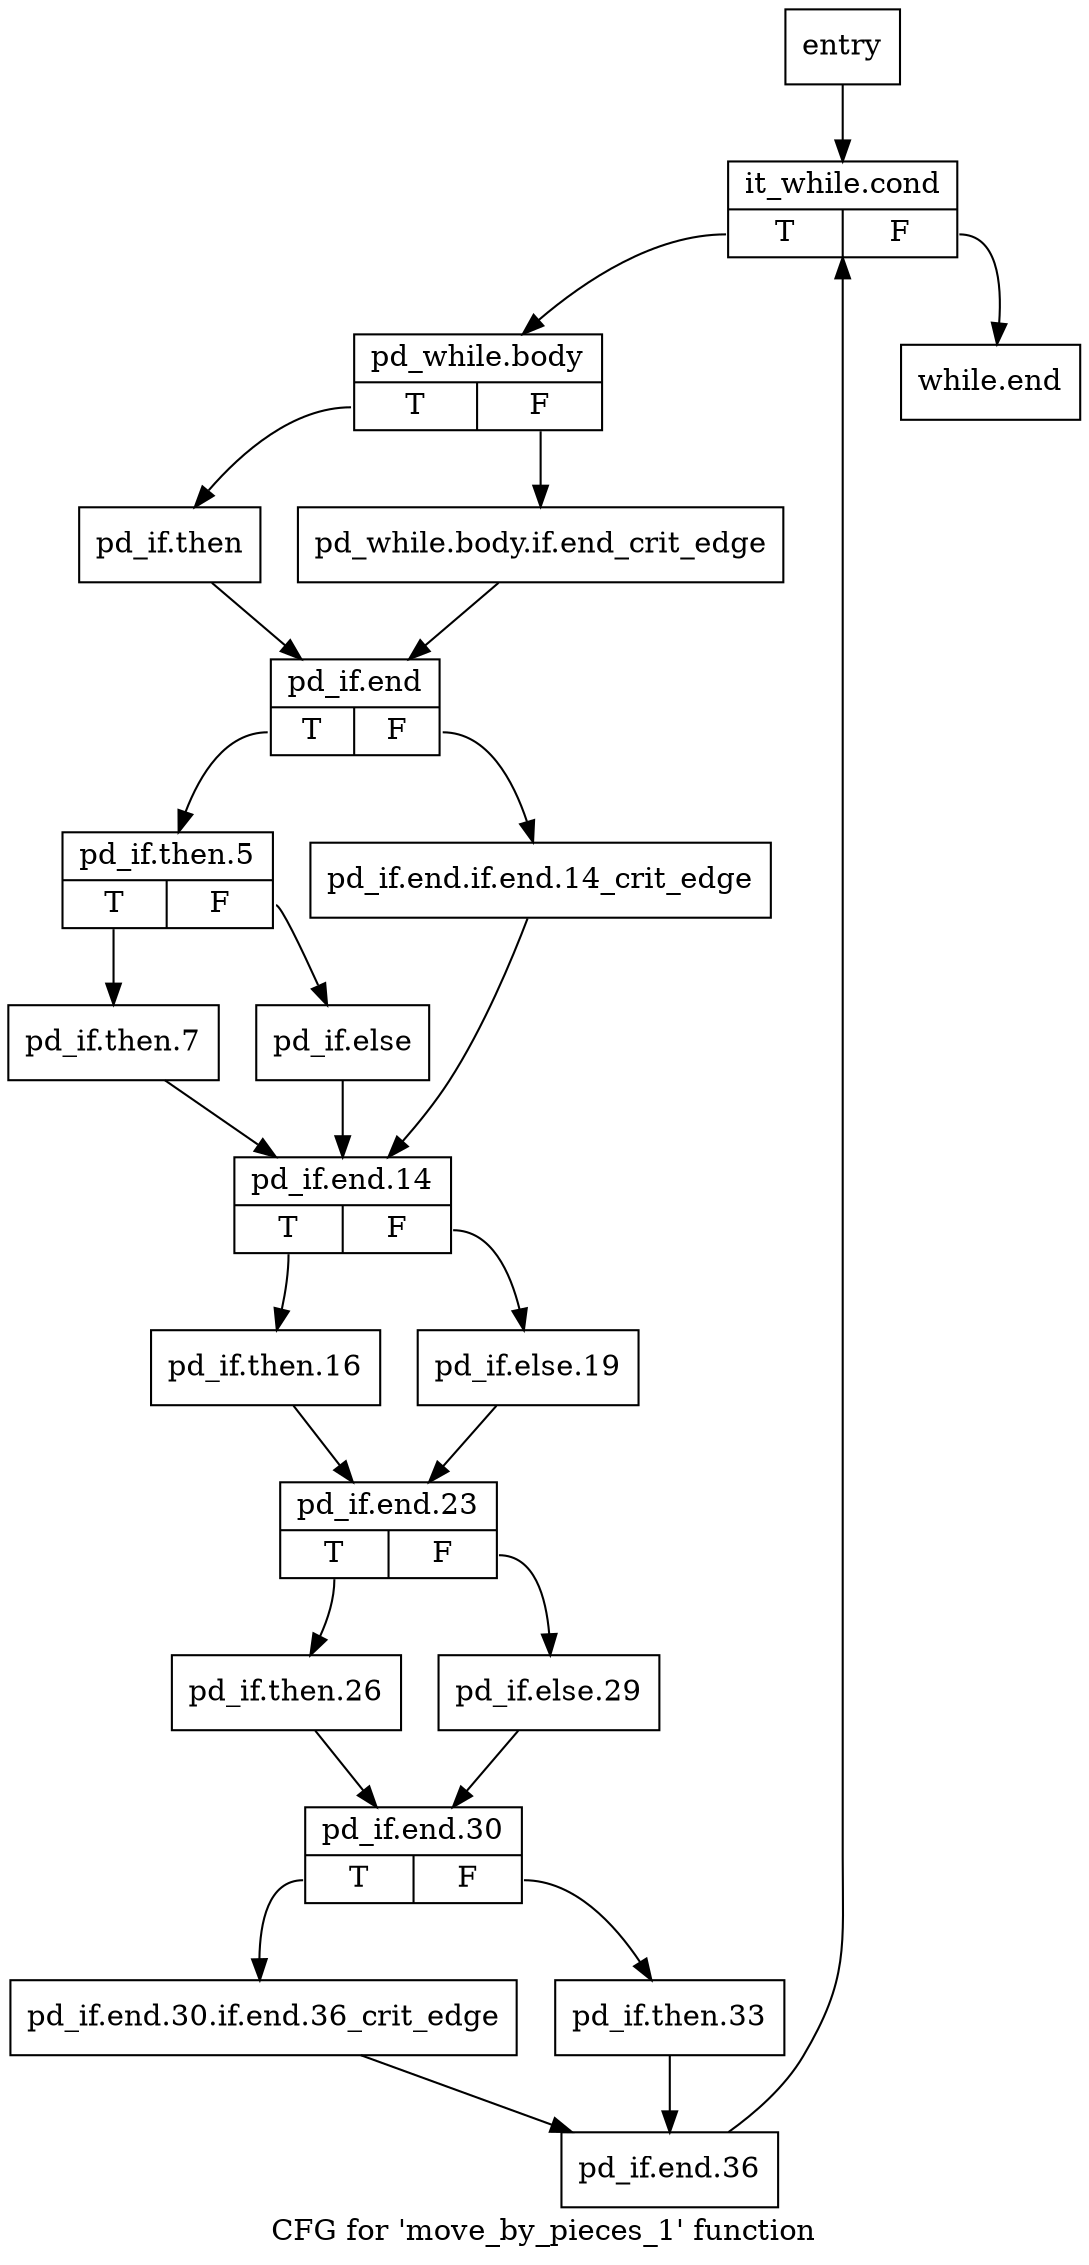 digraph "CFG for 'move_by_pieces_1' function" {
	label="CFG for 'move_by_pieces_1' function";

	Node0x44ce5f0 [shape=record,label="{entry}"];
	Node0x44ce5f0 -> Node0x44ce640;
	Node0x44ce640 [shape=record,label="{it_while.cond|{<s0>T|<s1>F}}"];
	Node0x44ce640:s0 -> Node0x44ce690;
	Node0x44ce640:s1 -> Node0x44cec30;
	Node0x44ce690 [shape=record,label="{pd_while.body|{<s0>T|<s1>F}}"];
	Node0x44ce690:s0 -> Node0x44ce730;
	Node0x44ce690:s1 -> Node0x44ce6e0;
	Node0x44ce6e0 [shape=record,label="{pd_while.body.if.end_crit_edge}"];
	Node0x44ce6e0 -> Node0x44ce780;
	Node0x44ce730 [shape=record,label="{pd_if.then}"];
	Node0x44ce730 -> Node0x44ce780;
	Node0x44ce780 [shape=record,label="{pd_if.end|{<s0>T|<s1>F}}"];
	Node0x44ce780:s0 -> Node0x44ce820;
	Node0x44ce780:s1 -> Node0x44ce7d0;
	Node0x44ce7d0 [shape=record,label="{pd_if.end.if.end.14_crit_edge}"];
	Node0x44ce7d0 -> Node0x44ce910;
	Node0x44ce820 [shape=record,label="{pd_if.then.5|{<s0>T|<s1>F}}"];
	Node0x44ce820:s0 -> Node0x44ce870;
	Node0x44ce820:s1 -> Node0x44ce8c0;
	Node0x44ce870 [shape=record,label="{pd_if.then.7}"];
	Node0x44ce870 -> Node0x44ce910;
	Node0x44ce8c0 [shape=record,label="{pd_if.else}"];
	Node0x44ce8c0 -> Node0x44ce910;
	Node0x44ce910 [shape=record,label="{pd_if.end.14|{<s0>T|<s1>F}}"];
	Node0x44ce910:s0 -> Node0x44ce960;
	Node0x44ce910:s1 -> Node0x44ce9b0;
	Node0x44ce960 [shape=record,label="{pd_if.then.16}"];
	Node0x44ce960 -> Node0x44cea00;
	Node0x44ce9b0 [shape=record,label="{pd_if.else.19}"];
	Node0x44ce9b0 -> Node0x44cea00;
	Node0x44cea00 [shape=record,label="{pd_if.end.23|{<s0>T|<s1>F}}"];
	Node0x44cea00:s0 -> Node0x44cea50;
	Node0x44cea00:s1 -> Node0x44ceaa0;
	Node0x44cea50 [shape=record,label="{pd_if.then.26}"];
	Node0x44cea50 -> Node0x44ceaf0;
	Node0x44ceaa0 [shape=record,label="{pd_if.else.29}"];
	Node0x44ceaa0 -> Node0x44ceaf0;
	Node0x44ceaf0 [shape=record,label="{pd_if.end.30|{<s0>T|<s1>F}}"];
	Node0x44ceaf0:s0 -> Node0x44ceb40;
	Node0x44ceaf0:s1 -> Node0x44ceb90;
	Node0x44ceb40 [shape=record,label="{pd_if.end.30.if.end.36_crit_edge}"];
	Node0x44ceb40 -> Node0x44cebe0;
	Node0x44ceb90 [shape=record,label="{pd_if.then.33}"];
	Node0x44ceb90 -> Node0x44cebe0;
	Node0x44cebe0 [shape=record,label="{pd_if.end.36}"];
	Node0x44cebe0 -> Node0x44ce640;
	Node0x44cec30 [shape=record,label="{while.end}"];
}
